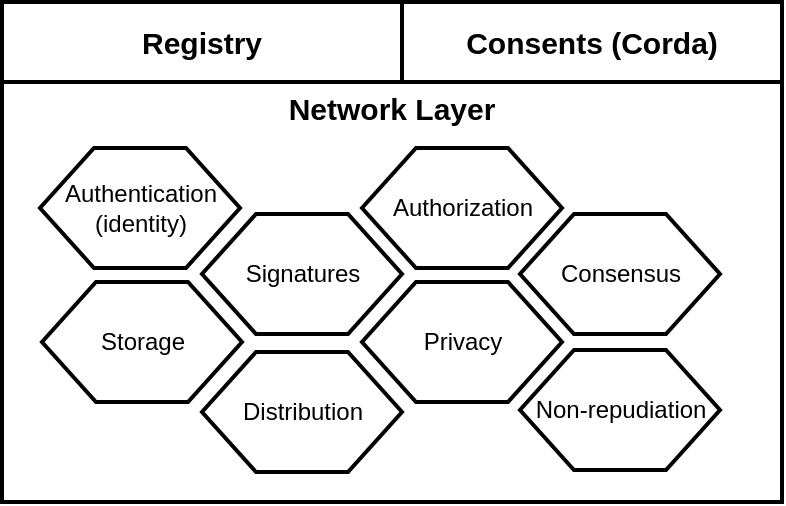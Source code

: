 <mxfile version="13.0.7" type="device"><diagram id="bCKk-7liBdbtBjq1gLEX" name="Page-1"><mxGraphModel dx="1352" dy="774" grid="1" gridSize="10" guides="1" tooltips="1" connect="1" arrows="1" fold="1" page="1" pageScale="1" pageWidth="827" pageHeight="1169" math="0" shadow="0"><root><mxCell id="0"/><mxCell id="1" parent="0"/><mxCell id="Csew-scbd0l05-6FHhy7-29" value="Network Layer" style="rounded=0;whiteSpace=wrap;html=1;strokeWidth=2;gradientColor=none;fillColor=none;labelPosition=center;verticalLabelPosition=top;align=center;verticalAlign=bottom;spacingTop=0;spacing=-23;fontStyle=1;fontSize=15;" parent="1" vertex="1"><mxGeometry x="130" y="200" width="390" height="210" as="geometry"/></mxCell><mxCell id="Csew-scbd0l05-6FHhy7-21" value="Storage" style="verticalLabelPosition=middle;verticalAlign=middle;html=1;shape=hexagon;perimeter=hexagonPerimeter2;arcSize=6;size=0.27;strokeWidth=2;labelPosition=center;align=center;" parent="1" vertex="1"><mxGeometry x="150" y="300" width="100" height="60" as="geometry"/></mxCell><mxCell id="Csew-scbd0l05-6FHhy7-25" value="Distribution" style="verticalLabelPosition=middle;verticalAlign=middle;html=1;shape=hexagon;perimeter=hexagonPerimeter2;arcSize=6;size=0.27;strokeWidth=2;labelPosition=center;align=center;" parent="1" vertex="1"><mxGeometry x="230" y="335" width="100" height="60" as="geometry"/></mxCell><mxCell id="Csew-scbd0l05-6FHhy7-26" value="Consensus" style="verticalLabelPosition=middle;verticalAlign=middle;html=1;shape=hexagon;perimeter=hexagonPerimeter2;arcSize=6;size=0.27;strokeWidth=2;labelPosition=center;align=center;" parent="1" vertex="1"><mxGeometry x="389" y="266" width="100" height="60" as="geometry"/></mxCell><mxCell id="Csew-scbd0l05-6FHhy7-27" value="Privacy" style="verticalLabelPosition=middle;verticalAlign=middle;html=1;shape=hexagon;perimeter=hexagonPerimeter2;arcSize=6;size=0.27;strokeWidth=2;labelPosition=center;align=center;" parent="1" vertex="1"><mxGeometry x="310" y="300" width="100" height="60" as="geometry"/></mxCell><mxCell id="Csew-scbd0l05-6FHhy7-28" value="Signatures" style="verticalLabelPosition=middle;verticalAlign=middle;html=1;shape=hexagon;perimeter=hexagonPerimeter2;arcSize=6;size=0.27;strokeWidth=2;labelPosition=center;align=center;" parent="1" vertex="1"><mxGeometry x="230" y="266" width="100" height="60" as="geometry"/></mxCell><mxCell id="Csew-scbd0l05-6FHhy7-30" value="Consents (Corda)" style="rounded=0;whiteSpace=wrap;html=1;strokeWidth=2;gradientColor=none;fillColor=none;labelPosition=center;verticalLabelPosition=middle;align=center;verticalAlign=middle;spacingTop=0;spacing=0;fontStyle=1;fontSize=15;" parent="1" vertex="1"><mxGeometry x="330" y="160" width="190" height="40" as="geometry"/></mxCell><mxCell id="Csew-scbd0l05-6FHhy7-33" value="Registry" style="rounded=0;whiteSpace=wrap;html=1;strokeWidth=2;gradientColor=none;fillColor=none;labelPosition=center;verticalLabelPosition=middle;align=center;verticalAlign=middle;spacingTop=0;spacing=0;fontStyle=1;fontSize=15;" parent="1" vertex="1"><mxGeometry x="130" y="160" width="200" height="40" as="geometry"/></mxCell><mxCell id="Csew-scbd0l05-6FHhy7-34" value="Non-repudiation" style="verticalLabelPosition=middle;verticalAlign=middle;html=1;shape=hexagon;perimeter=hexagonPerimeter2;arcSize=6;size=0.27;strokeWidth=2;labelPosition=center;align=center;" parent="1" vertex="1"><mxGeometry x="389" y="334" width="100" height="60" as="geometry"/></mxCell><mxCell id="Csew-scbd0l05-6FHhy7-35" value="Authorization" style="verticalLabelPosition=middle;verticalAlign=middle;html=1;shape=hexagon;perimeter=hexagonPerimeter2;arcSize=6;size=0.27;strokeWidth=2;labelPosition=center;align=center;" parent="1" vertex="1"><mxGeometry x="310" y="233" width="100" height="60" as="geometry"/></mxCell><mxCell id="Csew-scbd0l05-6FHhy7-36" value="Authentication&lt;br&gt;(identity)" style="verticalLabelPosition=middle;verticalAlign=middle;html=1;shape=hexagon;perimeter=hexagonPerimeter2;arcSize=6;size=0.27;strokeWidth=2;labelPosition=center;align=center;" parent="1" vertex="1"><mxGeometry x="149" y="233" width="100" height="60" as="geometry"/></mxCell></root></mxGraphModel></diagram></mxfile>